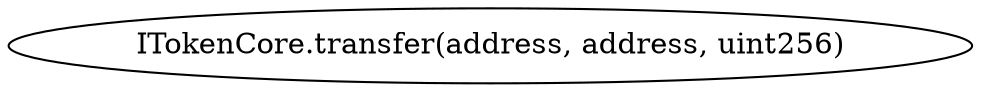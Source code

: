 digraph "" {
	graph [bb="0,0,386.2,36"];
	node [label="\N"];
	"ITokenCore.transfer(address, address, uint256)"	 [height=0.5,
		pos="193.1,18",
		width=5.3639];
}
digraph "" {
	graph [bb="0,0,386.2,36"];
	node [label="\N"];
	"ITokenCore.transfer(address, address, uint256)"	 [height=0.5,
		pos="193.1,18",
		width=5.3639];
}
digraph "" {
	graph [bb="0,0,386.2,36"];
	node [label="\N"];
	"ITokenCore.transfer(address, address, uint256)"	 [height=0.5,
		pos="193.1,18",
		width=5.3639];
}
digraph "" {
	graph [bb="0,0,386.2,36"];
	node [label="\N"];
	"ITokenCore.transfer(address, address, uint256)"	 [height=0.5,
		pos="193.1,18",
		width=5.3639];
}
digraph "" {
	graph [bb="0,0,386.2,36"];
	node [label="\N"];
	"ITokenCore.transfer(address, address, uint256)"	 [height=0.5,
		pos="193.1,18",
		width=5.3639];
}
